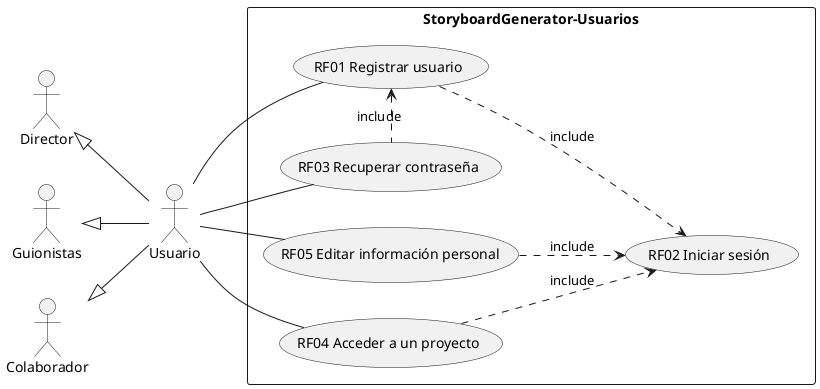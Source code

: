 @startuml StoryboarGenerator-CDS

    left to right direction
    skinparam packageStyle rectangle

    actor Director as Dr
    actor Guionistas as Gn
    actor Colaborador as Cl
    actor Usuario as Us

    rectangle StoryboardGenerator-Usuarios{
        usecase "RF01 Registrar usuario" as RF01
        usecase "RF02 Iniciar sesión" as RF02
        usecase "RF03 Recuperar contraseña" as RF03
        usecase "RF04 Acceder a un proyecto" as RF04
        usecase "RF05 Editar información personal" as RF05
    }

    Dr <|-down- Us
    Gn <|-down- Us
    Cl <|-down- Us

    Us -- RF01 
    Us -- RF03 
    Us -- RF04 
    Us -- RF05 

    RF02 <.up. RF01:include
    RF01 <.right. RF03:include
    RF02 <.up. RF04:include
    RF02 <.up. RF05:include


@enduml